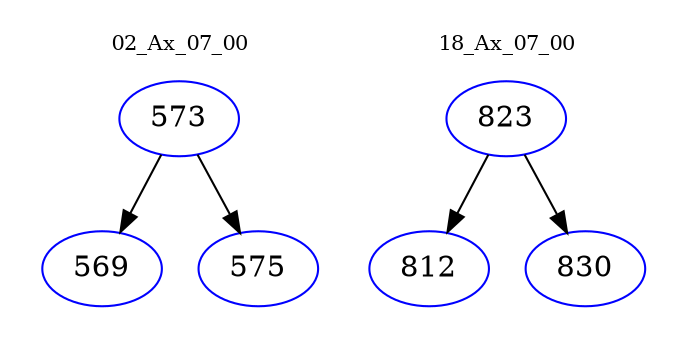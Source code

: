 digraph{
subgraph cluster_0 {
color = white
label = "02_Ax_07_00";
fontsize=10;
T0_573 [label="573", color="blue"]
T0_573 -> T0_569 [color="black"]
T0_569 [label="569", color="blue"]
T0_573 -> T0_575 [color="black"]
T0_575 [label="575", color="blue"]
}
subgraph cluster_1 {
color = white
label = "18_Ax_07_00";
fontsize=10;
T1_823 [label="823", color="blue"]
T1_823 -> T1_812 [color="black"]
T1_812 [label="812", color="blue"]
T1_823 -> T1_830 [color="black"]
T1_830 [label="830", color="blue"]
}
}
